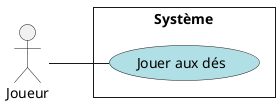 @startuml Diagramme de cas d'utilisation
left to right direction
skinparam style strictuml
skinparam packageStyle rect
skinparam backgroundcolor transparent
skinparam defaultfontname Verdana
actor Joueur as J
rectangle "Système" {
  (Jouer aux dés) as JP #powderblue
  J -- JP
}
@enduml